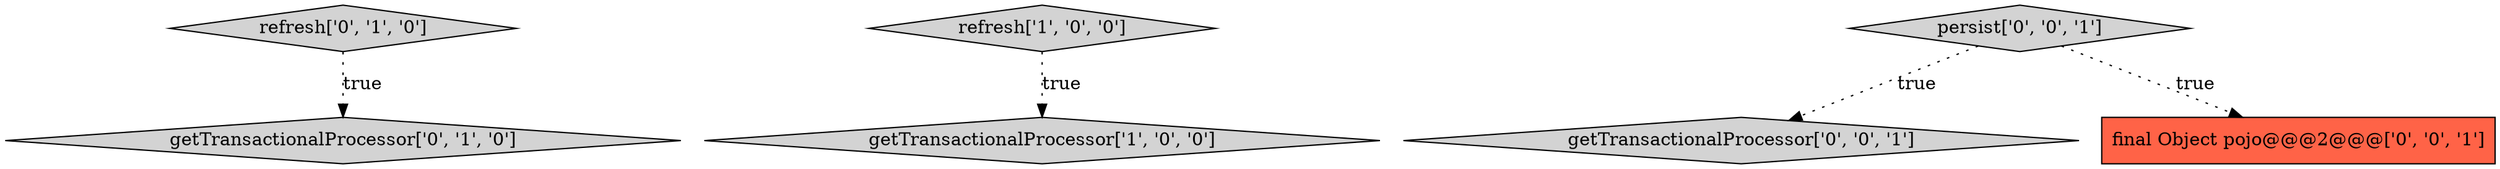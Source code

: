 digraph {
3 [style = filled, label = "refresh['0', '1', '0']", fillcolor = lightgray, shape = diamond image = "AAA0AAABBB2BBB"];
1 [style = filled, label = "getTransactionalProcessor['1', '0', '0']", fillcolor = lightgray, shape = diamond image = "AAA0AAABBB1BBB"];
4 [style = filled, label = "getTransactionalProcessor['0', '0', '1']", fillcolor = lightgray, shape = diamond image = "AAA0AAABBB3BBB"];
6 [style = filled, label = "final Object pojo@@@2@@@['0', '0', '1']", fillcolor = tomato, shape = box image = "AAA0AAABBB3BBB"];
2 [style = filled, label = "getTransactionalProcessor['0', '1', '0']", fillcolor = lightgray, shape = diamond image = "AAA0AAABBB2BBB"];
0 [style = filled, label = "refresh['1', '0', '0']", fillcolor = lightgray, shape = diamond image = "AAA0AAABBB1BBB"];
5 [style = filled, label = "persist['0', '0', '1']", fillcolor = lightgray, shape = diamond image = "AAA0AAABBB3BBB"];
5->4 [style = dotted, label="true"];
0->1 [style = dotted, label="true"];
3->2 [style = dotted, label="true"];
5->6 [style = dotted, label="true"];
}
